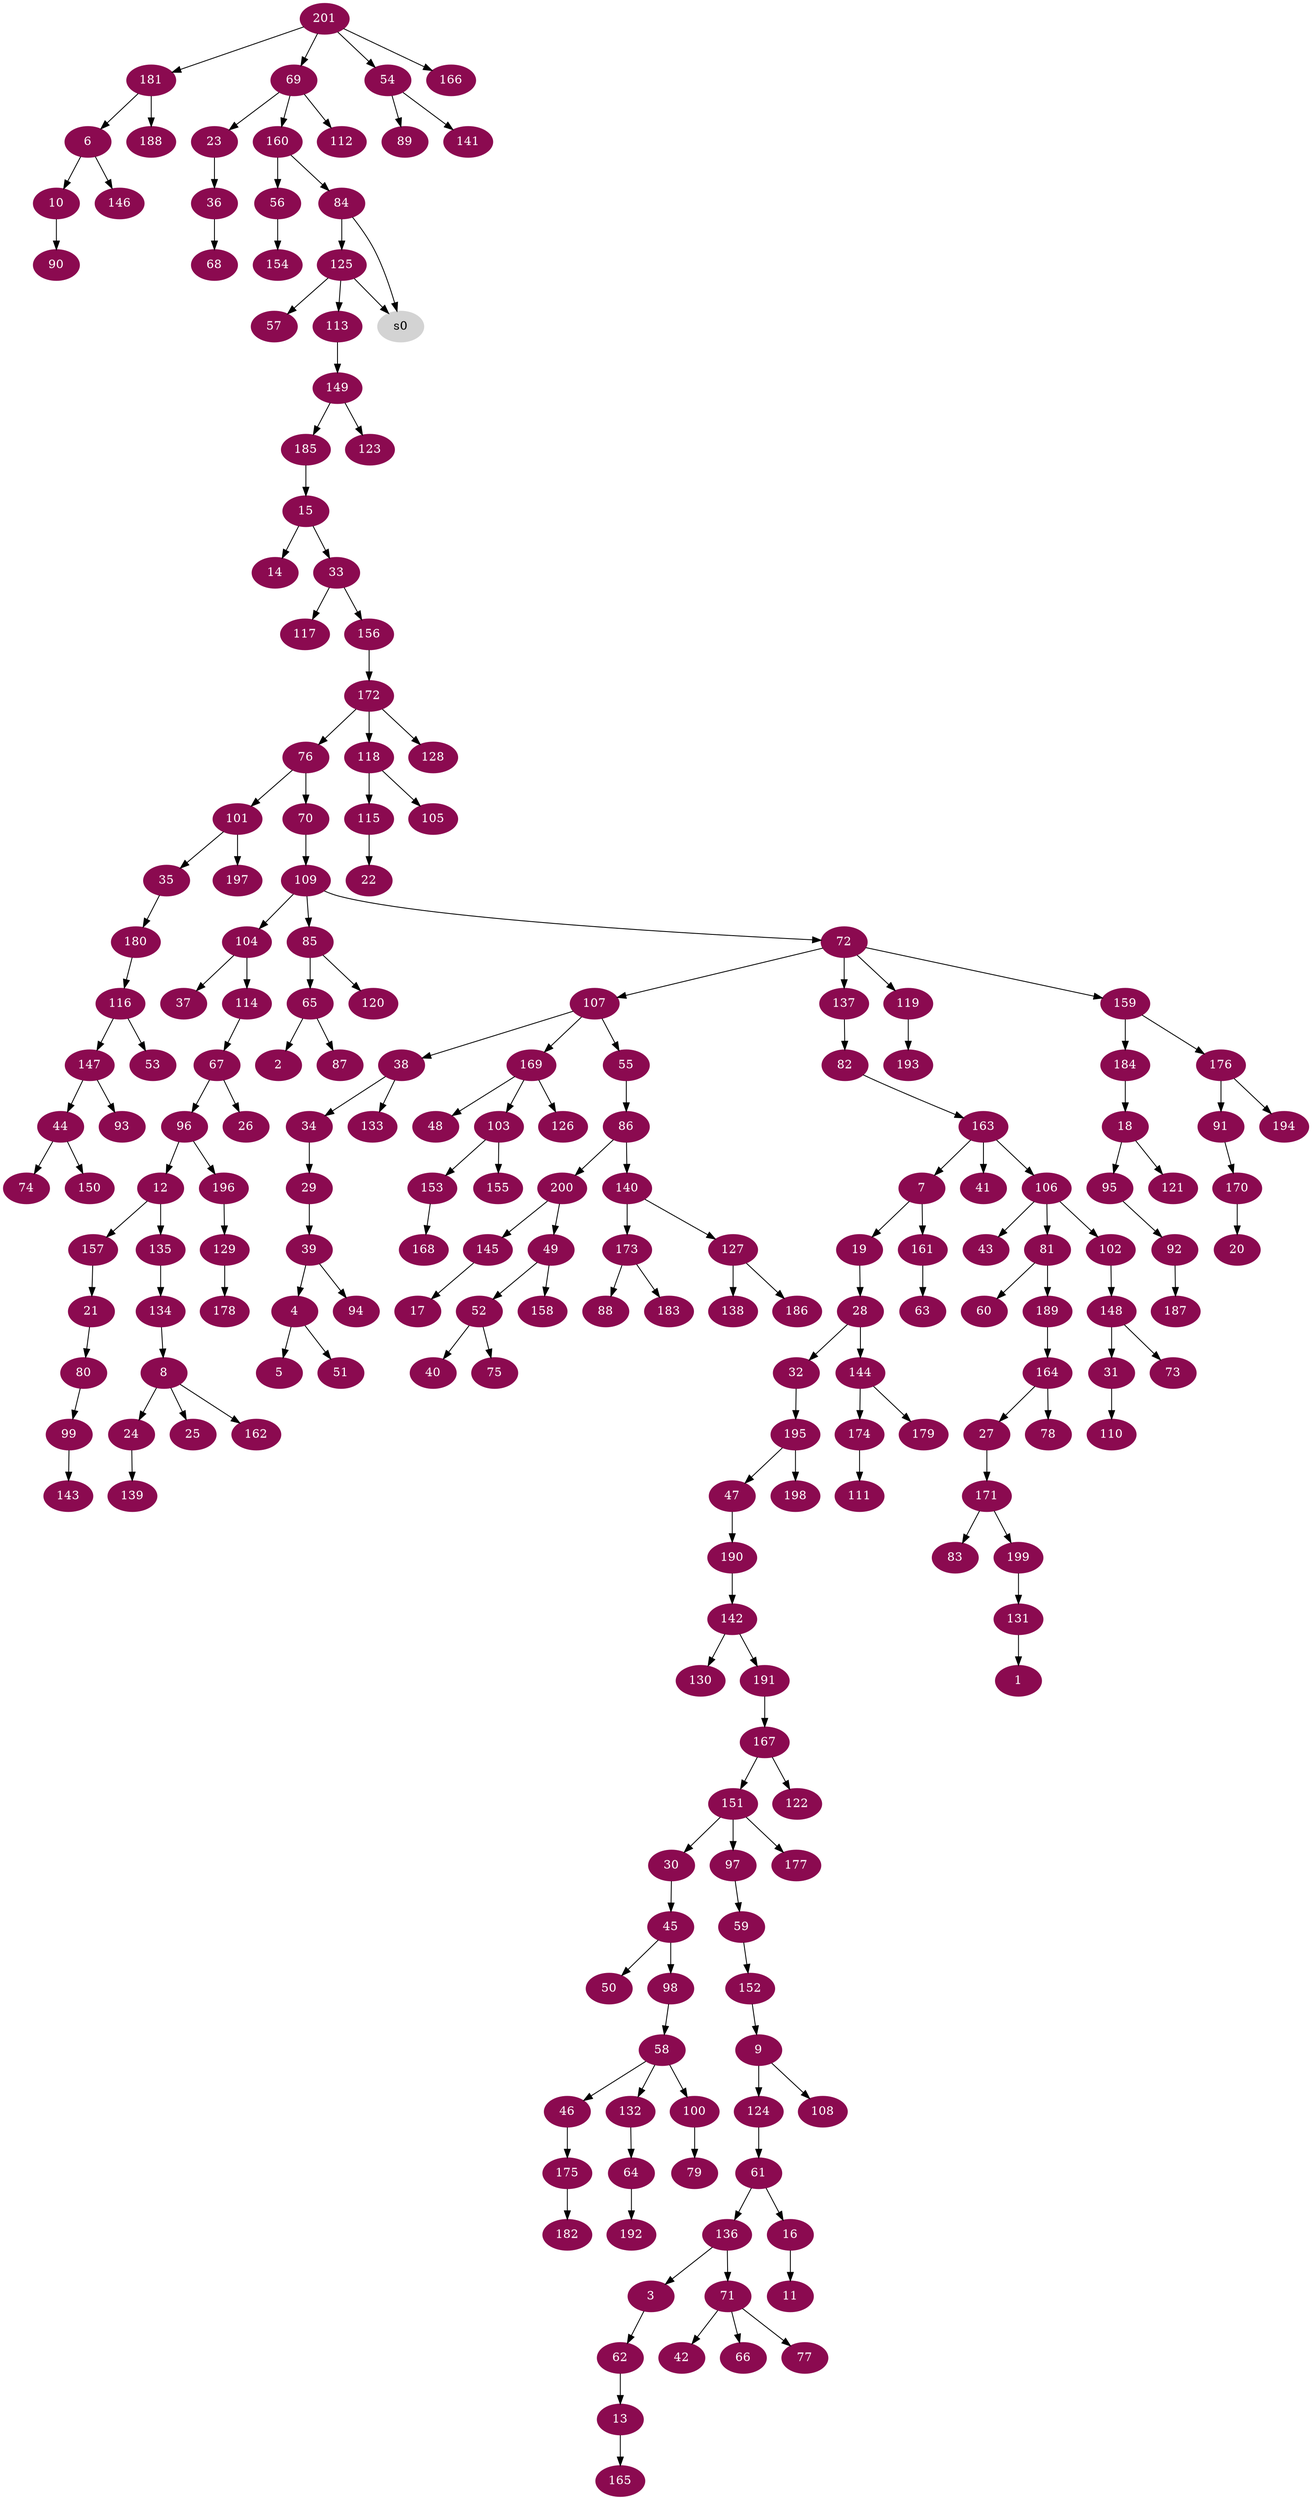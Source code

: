 digraph G {
node [color=deeppink4, style=filled, fontcolor=white];
131 -> 1;
65 -> 2;
136 -> 3;
39 -> 4;
4 -> 5;
181 -> 6;
163 -> 7;
134 -> 8;
152 -> 9;
6 -> 10;
16 -> 11;
96 -> 12;
62 -> 13;
15 -> 14;
185 -> 15;
61 -> 16;
145 -> 17;
184 -> 18;
7 -> 19;
170 -> 20;
157 -> 21;
115 -> 22;
69 -> 23;
8 -> 24;
8 -> 25;
67 -> 26;
164 -> 27;
19 -> 28;
34 -> 29;
151 -> 30;
148 -> 31;
28 -> 32;
15 -> 33;
38 -> 34;
101 -> 35;
23 -> 36;
104 -> 37;
107 -> 38;
29 -> 39;
52 -> 40;
163 -> 41;
71 -> 42;
106 -> 43;
147 -> 44;
30 -> 45;
58 -> 46;
195 -> 47;
169 -> 48;
200 -> 49;
45 -> 50;
4 -> 51;
49 -> 52;
116 -> 53;
201 -> 54;
107 -> 55;
160 -> 56;
125 -> 57;
98 -> 58;
97 -> 59;
81 -> 60;
124 -> 61;
3 -> 62;
161 -> 63;
132 -> 64;
85 -> 65;
71 -> 66;
114 -> 67;
36 -> 68;
201 -> 69;
76 -> 70;
136 -> 71;
109 -> 72;
148 -> 73;
44 -> 74;
52 -> 75;
172 -> 76;
71 -> 77;
164 -> 78;
100 -> 79;
21 -> 80;
106 -> 81;
137 -> 82;
171 -> 83;
160 -> 84;
109 -> 85;
55 -> 86;
65 -> 87;
173 -> 88;
54 -> 89;
10 -> 90;
176 -> 91;
95 -> 92;
147 -> 93;
39 -> 94;
18 -> 95;
67 -> 96;
151 -> 97;
45 -> 98;
80 -> 99;
58 -> 100;
76 -> 101;
106 -> 102;
169 -> 103;
109 -> 104;
118 -> 105;
163 -> 106;
72 -> 107;
9 -> 108;
70 -> 109;
31 -> 110;
174 -> 111;
69 -> 112;
125 -> 113;
104 -> 114;
118 -> 115;
180 -> 116;
33 -> 117;
172 -> 118;
72 -> 119;
85 -> 120;
18 -> 121;
167 -> 122;
149 -> 123;
9 -> 124;
84 -> 125;
169 -> 126;
140 -> 127;
172 -> 128;
196 -> 129;
142 -> 130;
199 -> 131;
58 -> 132;
38 -> 133;
135 -> 134;
12 -> 135;
61 -> 136;
72 -> 137;
127 -> 138;
24 -> 139;
86 -> 140;
54 -> 141;
190 -> 142;
99 -> 143;
28 -> 144;
200 -> 145;
6 -> 146;
116 -> 147;
102 -> 148;
113 -> 149;
44 -> 150;
167 -> 151;
59 -> 152;
103 -> 153;
56 -> 154;
103 -> 155;
33 -> 156;
12 -> 157;
49 -> 158;
72 -> 159;
69 -> 160;
7 -> 161;
8 -> 162;
82 -> 163;
189 -> 164;
13 -> 165;
201 -> 166;
191 -> 167;
153 -> 168;
107 -> 169;
91 -> 170;
27 -> 171;
156 -> 172;
140 -> 173;
144 -> 174;
46 -> 175;
159 -> 176;
151 -> 177;
129 -> 178;
144 -> 179;
35 -> 180;
201 -> 181;
175 -> 182;
173 -> 183;
159 -> 184;
149 -> 185;
127 -> 186;
92 -> 187;
181 -> 188;
81 -> 189;
47 -> 190;
142 -> 191;
64 -> 192;
119 -> 193;
176 -> 194;
32 -> 195;
96 -> 196;
101 -> 197;
195 -> 198;
171 -> 199;
86 -> 200;
node [color=lightgrey, style=filled, fontcolor=black];
84 -> s0;
125 -> s0;
}
